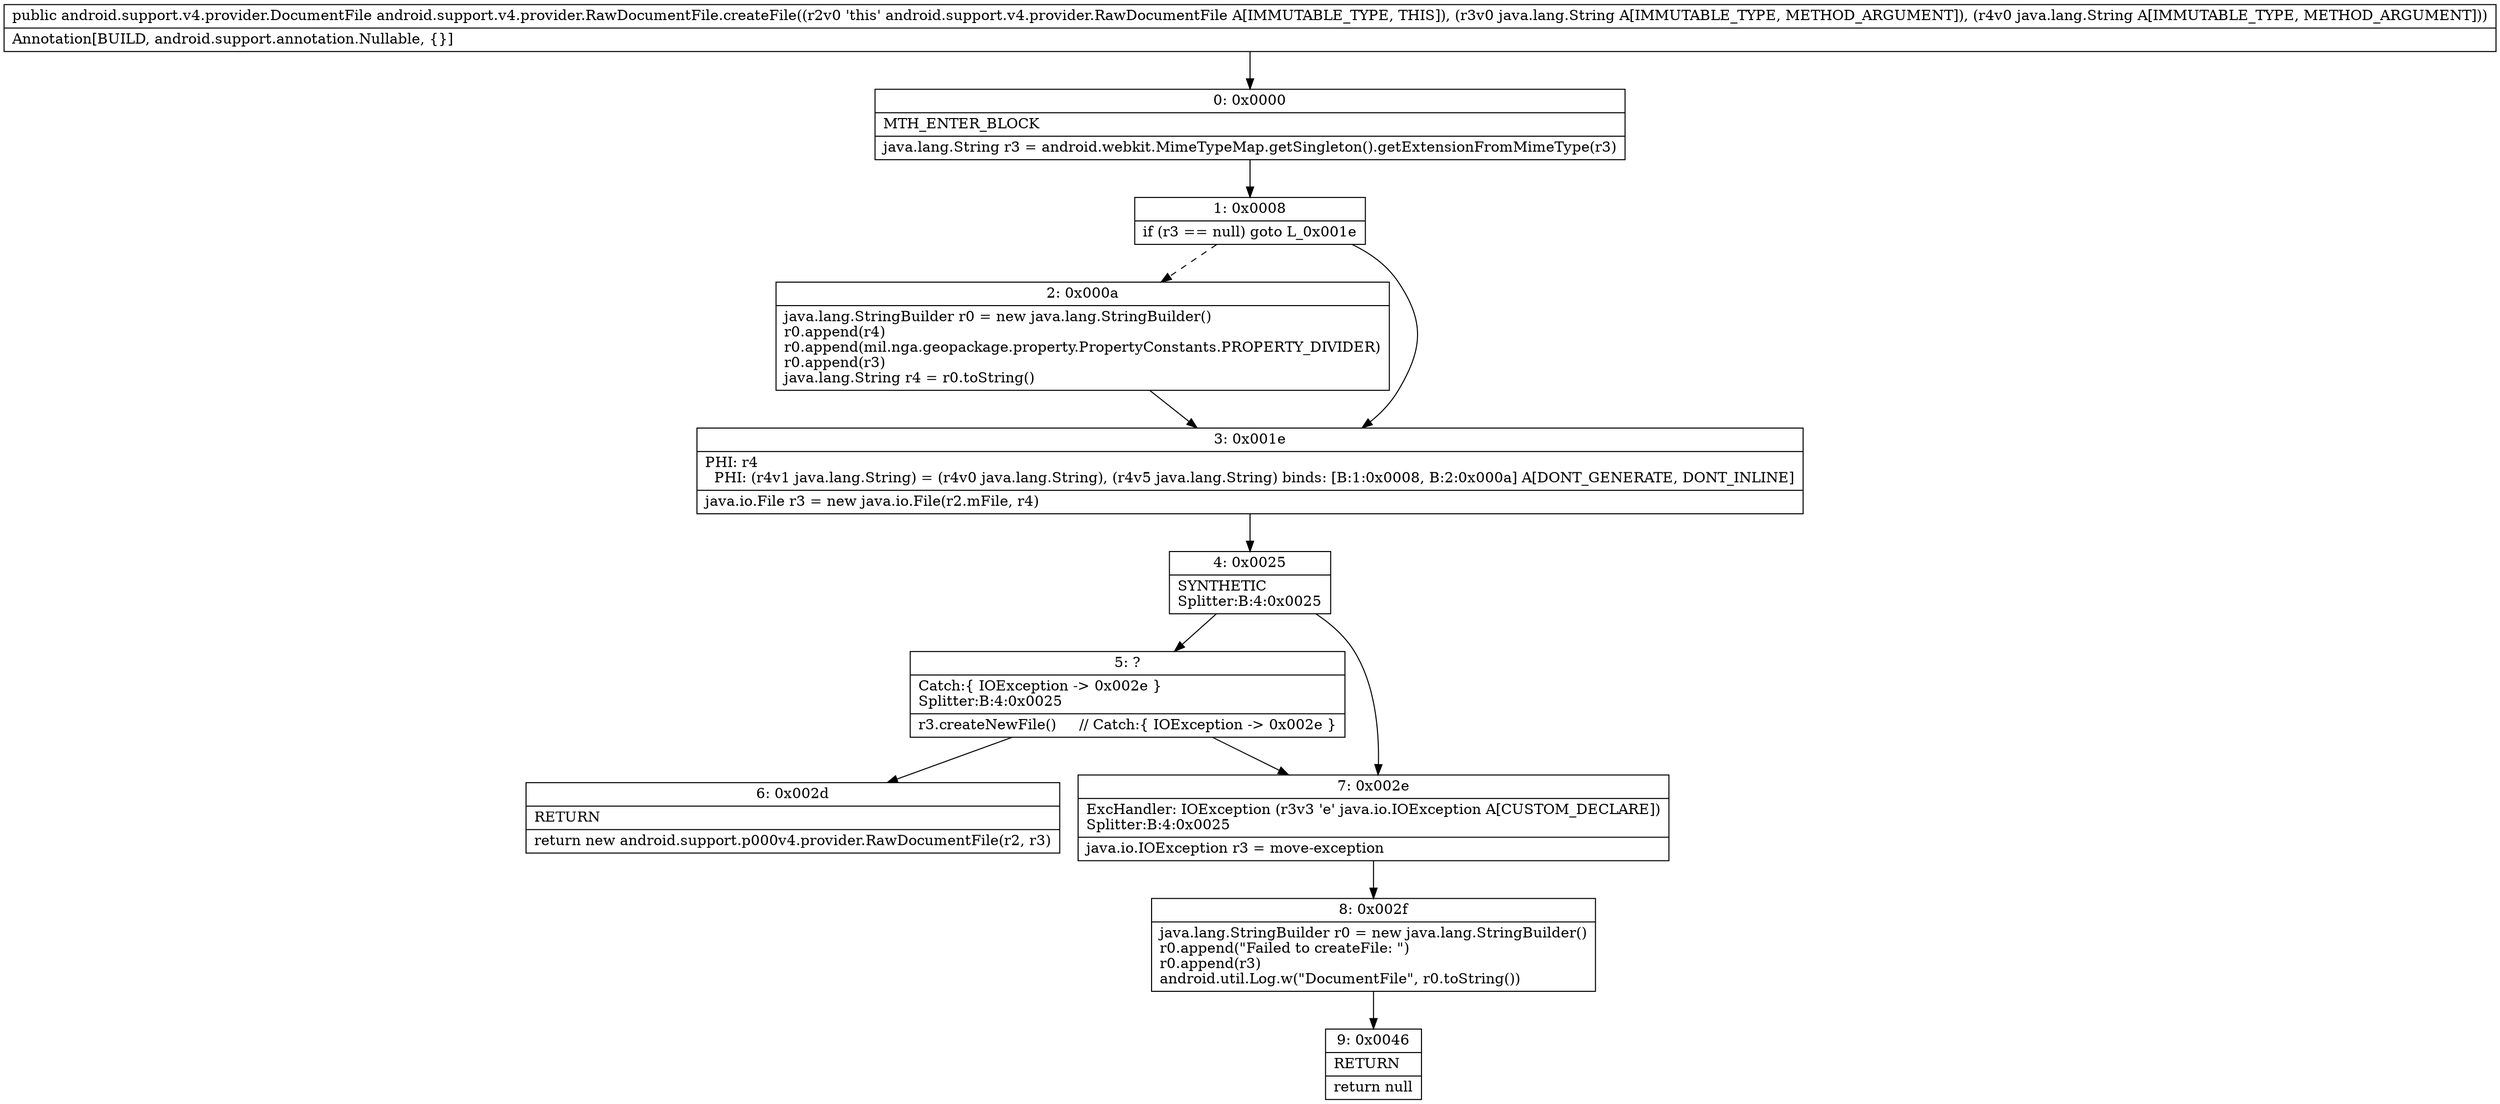 digraph "CFG forandroid.support.v4.provider.RawDocumentFile.createFile(Ljava\/lang\/String;Ljava\/lang\/String;)Landroid\/support\/v4\/provider\/DocumentFile;" {
Node_0 [shape=record,label="{0\:\ 0x0000|MTH_ENTER_BLOCK\l|java.lang.String r3 = android.webkit.MimeTypeMap.getSingleton().getExtensionFromMimeType(r3)\l}"];
Node_1 [shape=record,label="{1\:\ 0x0008|if (r3 == null) goto L_0x001e\l}"];
Node_2 [shape=record,label="{2\:\ 0x000a|java.lang.StringBuilder r0 = new java.lang.StringBuilder()\lr0.append(r4)\lr0.append(mil.nga.geopackage.property.PropertyConstants.PROPERTY_DIVIDER)\lr0.append(r3)\ljava.lang.String r4 = r0.toString()\l}"];
Node_3 [shape=record,label="{3\:\ 0x001e|PHI: r4 \l  PHI: (r4v1 java.lang.String) = (r4v0 java.lang.String), (r4v5 java.lang.String) binds: [B:1:0x0008, B:2:0x000a] A[DONT_GENERATE, DONT_INLINE]\l|java.io.File r3 = new java.io.File(r2.mFile, r4)\l}"];
Node_4 [shape=record,label="{4\:\ 0x0025|SYNTHETIC\lSplitter:B:4:0x0025\l}"];
Node_5 [shape=record,label="{5\:\ ?|Catch:\{ IOException \-\> 0x002e \}\lSplitter:B:4:0x0025\l|r3.createNewFile()     \/\/ Catch:\{ IOException \-\> 0x002e \}\l}"];
Node_6 [shape=record,label="{6\:\ 0x002d|RETURN\l|return new android.support.p000v4.provider.RawDocumentFile(r2, r3)\l}"];
Node_7 [shape=record,label="{7\:\ 0x002e|ExcHandler: IOException (r3v3 'e' java.io.IOException A[CUSTOM_DECLARE])\lSplitter:B:4:0x0025\l|java.io.IOException r3 = move\-exception\l}"];
Node_8 [shape=record,label="{8\:\ 0x002f|java.lang.StringBuilder r0 = new java.lang.StringBuilder()\lr0.append(\"Failed to createFile: \")\lr0.append(r3)\landroid.util.Log.w(\"DocumentFile\", r0.toString())\l}"];
Node_9 [shape=record,label="{9\:\ 0x0046|RETURN\l|return null\l}"];
MethodNode[shape=record,label="{public android.support.v4.provider.DocumentFile android.support.v4.provider.RawDocumentFile.createFile((r2v0 'this' android.support.v4.provider.RawDocumentFile A[IMMUTABLE_TYPE, THIS]), (r3v0 java.lang.String A[IMMUTABLE_TYPE, METHOD_ARGUMENT]), (r4v0 java.lang.String A[IMMUTABLE_TYPE, METHOD_ARGUMENT]))  | Annotation[BUILD, android.support.annotation.Nullable, \{\}]\l}"];
MethodNode -> Node_0;
Node_0 -> Node_1;
Node_1 -> Node_2[style=dashed];
Node_1 -> Node_3;
Node_2 -> Node_3;
Node_3 -> Node_4;
Node_4 -> Node_5;
Node_4 -> Node_7;
Node_5 -> Node_6;
Node_5 -> Node_7;
Node_7 -> Node_8;
Node_8 -> Node_9;
}

